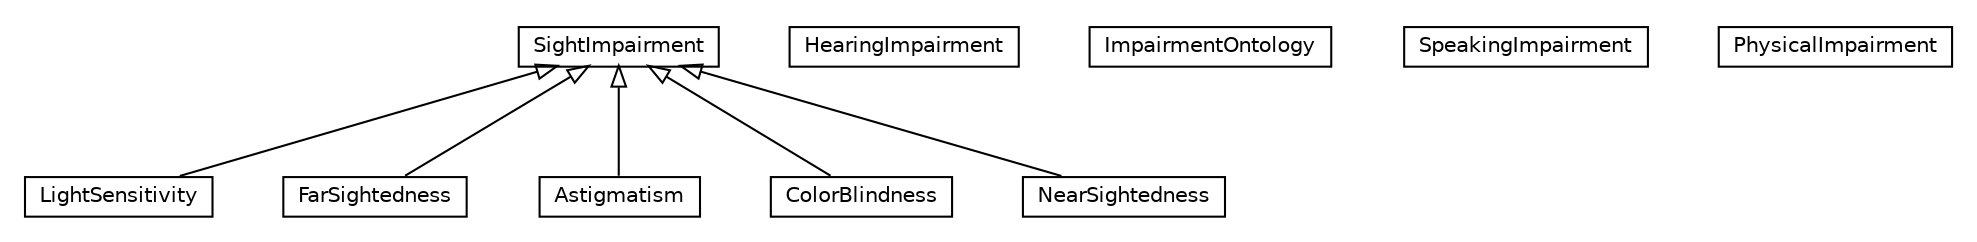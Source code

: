 #!/usr/local/bin/dot
#
# Class diagram 
# Generated by UMLGraph version R5_6-24-gf6e263 (http://www.umlgraph.org/)
#

digraph G {
	edge [fontname="Helvetica",fontsize=10,labelfontname="Helvetica",labelfontsize=10];
	node [fontname="Helvetica",fontsize=10,shape=plaintext];
	nodesep=0.25;
	ranksep=0.5;
	// org.universAAL.ontology.impairment.LightSensitivity
	c28201 [label=<<table title="org.universAAL.ontology.impairment.LightSensitivity" border="0" cellborder="1" cellspacing="0" cellpadding="2" port="p" href="./LightSensitivity.html">
		<tr><td><table border="0" cellspacing="0" cellpadding="1">
<tr><td align="center" balign="center"> LightSensitivity </td></tr>
		</table></td></tr>
		</table>>, URL="./LightSensitivity.html", fontname="Helvetica", fontcolor="black", fontsize=10.0];
	// org.universAAL.ontology.impairment.HearingImpairment
	c28202 [label=<<table title="org.universAAL.ontology.impairment.HearingImpairment" border="0" cellborder="1" cellspacing="0" cellpadding="2" port="p" href="./HearingImpairment.html">
		<tr><td><table border="0" cellspacing="0" cellpadding="1">
<tr><td align="center" balign="center"> HearingImpairment </td></tr>
		</table></td></tr>
		</table>>, URL="./HearingImpairment.html", fontname="Helvetica", fontcolor="black", fontsize=10.0];
	// org.universAAL.ontology.impairment.FarSightedness
	c28203 [label=<<table title="org.universAAL.ontology.impairment.FarSightedness" border="0" cellborder="1" cellspacing="0" cellpadding="2" port="p" href="./FarSightedness.html">
		<tr><td><table border="0" cellspacing="0" cellpadding="1">
<tr><td align="center" balign="center"> FarSightedness </td></tr>
		</table></td></tr>
		</table>>, URL="./FarSightedness.html", fontname="Helvetica", fontcolor="black", fontsize=10.0];
	// org.universAAL.ontology.impairment.ImpairmentOntology
	c28204 [label=<<table title="org.universAAL.ontology.impairment.ImpairmentOntology" border="0" cellborder="1" cellspacing="0" cellpadding="2" port="p" href="./ImpairmentOntology.html">
		<tr><td><table border="0" cellspacing="0" cellpadding="1">
<tr><td align="center" balign="center"> ImpairmentOntology </td></tr>
		</table></td></tr>
		</table>>, URL="./ImpairmentOntology.html", fontname="Helvetica", fontcolor="black", fontsize=10.0];
	// org.universAAL.ontology.impairment.Astigmatism
	c28205 [label=<<table title="org.universAAL.ontology.impairment.Astigmatism" border="0" cellborder="1" cellspacing="0" cellpadding="2" port="p" href="./Astigmatism.html">
		<tr><td><table border="0" cellspacing="0" cellpadding="1">
<tr><td align="center" balign="center"> Astigmatism </td></tr>
		</table></td></tr>
		</table>>, URL="./Astigmatism.html", fontname="Helvetica", fontcolor="black", fontsize=10.0];
	// org.universAAL.ontology.impairment.ColorBlindness
	c28206 [label=<<table title="org.universAAL.ontology.impairment.ColorBlindness" border="0" cellborder="1" cellspacing="0" cellpadding="2" port="p" href="./ColorBlindness.html">
		<tr><td><table border="0" cellspacing="0" cellpadding="1">
<tr><td align="center" balign="center"> ColorBlindness </td></tr>
		</table></td></tr>
		</table>>, URL="./ColorBlindness.html", fontname="Helvetica", fontcolor="black", fontsize=10.0];
	// org.universAAL.ontology.impairment.SpeakingImpairment
	c28207 [label=<<table title="org.universAAL.ontology.impairment.SpeakingImpairment" border="0" cellborder="1" cellspacing="0" cellpadding="2" port="p" href="./SpeakingImpairment.html">
		<tr><td><table border="0" cellspacing="0" cellpadding="1">
<tr><td align="center" balign="center"> SpeakingImpairment </td></tr>
		</table></td></tr>
		</table>>, URL="./SpeakingImpairment.html", fontname="Helvetica", fontcolor="black", fontsize=10.0];
	// org.universAAL.ontology.impairment.SightImpairment
	c28208 [label=<<table title="org.universAAL.ontology.impairment.SightImpairment" border="0" cellborder="1" cellspacing="0" cellpadding="2" port="p" href="./SightImpairment.html">
		<tr><td><table border="0" cellspacing="0" cellpadding="1">
<tr><td align="center" balign="center"> SightImpairment </td></tr>
		</table></td></tr>
		</table>>, URL="./SightImpairment.html", fontname="Helvetica", fontcolor="black", fontsize=10.0];
	// org.universAAL.ontology.impairment.NearSightedness
	c28209 [label=<<table title="org.universAAL.ontology.impairment.NearSightedness" border="0" cellborder="1" cellspacing="0" cellpadding="2" port="p" href="./NearSightedness.html">
		<tr><td><table border="0" cellspacing="0" cellpadding="1">
<tr><td align="center" balign="center"> NearSightedness </td></tr>
		</table></td></tr>
		</table>>, URL="./NearSightedness.html", fontname="Helvetica", fontcolor="black", fontsize=10.0];
	// org.universAAL.ontology.impairment.PhysicalImpairment
	c28210 [label=<<table title="org.universAAL.ontology.impairment.PhysicalImpairment" border="0" cellborder="1" cellspacing="0" cellpadding="2" port="p" href="./PhysicalImpairment.html">
		<tr><td><table border="0" cellspacing="0" cellpadding="1">
<tr><td align="center" balign="center"> PhysicalImpairment </td></tr>
		</table></td></tr>
		</table>>, URL="./PhysicalImpairment.html", fontname="Helvetica", fontcolor="black", fontsize=10.0];
	//org.universAAL.ontology.impairment.LightSensitivity extends org.universAAL.ontology.impairment.SightImpairment
	c28208:p -> c28201:p [dir=back,arrowtail=empty];
	//org.universAAL.ontology.impairment.FarSightedness extends org.universAAL.ontology.impairment.SightImpairment
	c28208:p -> c28203:p [dir=back,arrowtail=empty];
	//org.universAAL.ontology.impairment.Astigmatism extends org.universAAL.ontology.impairment.SightImpairment
	c28208:p -> c28205:p [dir=back,arrowtail=empty];
	//org.universAAL.ontology.impairment.ColorBlindness extends org.universAAL.ontology.impairment.SightImpairment
	c28208:p -> c28206:p [dir=back,arrowtail=empty];
	//org.universAAL.ontology.impairment.NearSightedness extends org.universAAL.ontology.impairment.SightImpairment
	c28208:p -> c28209:p [dir=back,arrowtail=empty];
}


